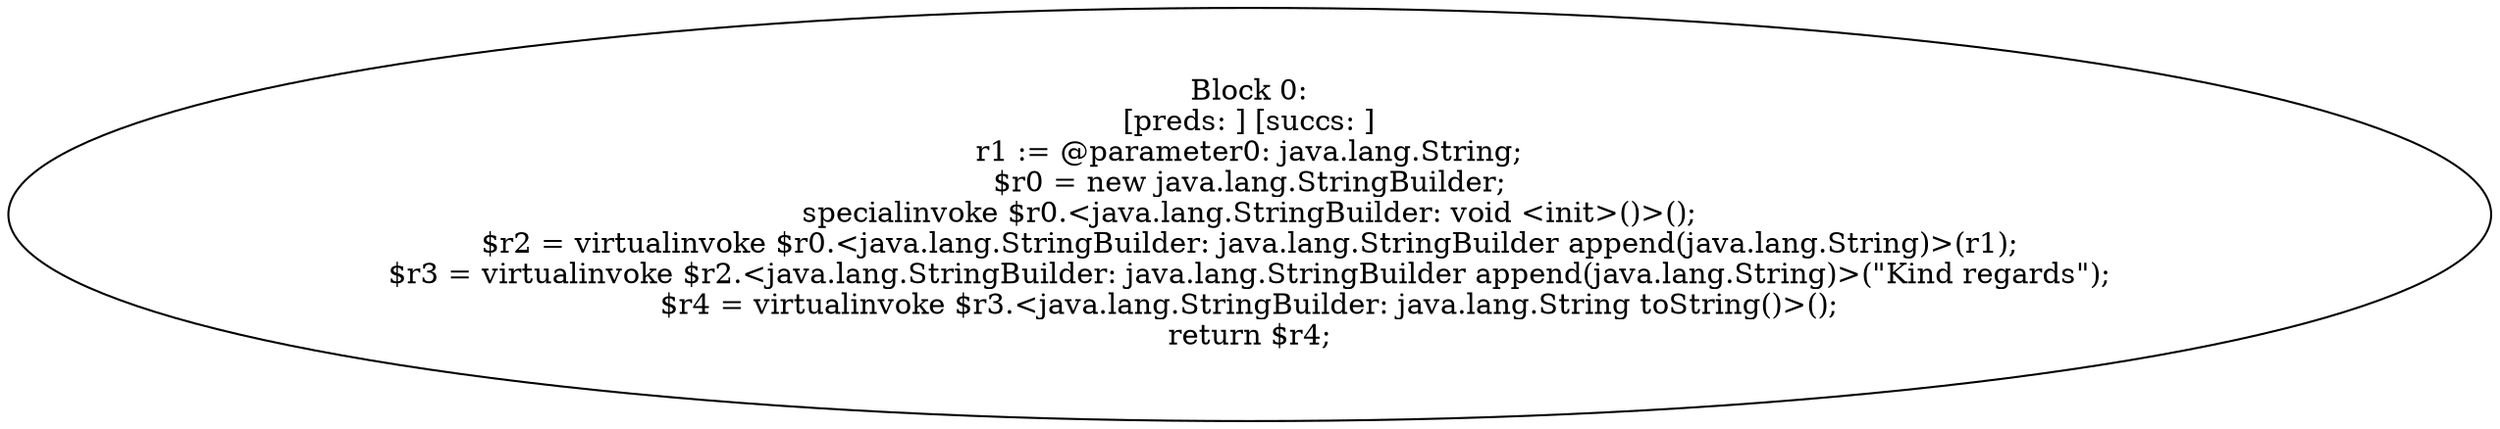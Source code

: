 digraph "unitGraph" {
    "Block 0:
[preds: ] [succs: ]
r1 := @parameter0: java.lang.String;
$r0 = new java.lang.StringBuilder;
specialinvoke $r0.<java.lang.StringBuilder: void <init>()>();
$r2 = virtualinvoke $r0.<java.lang.StringBuilder: java.lang.StringBuilder append(java.lang.String)>(r1);
$r3 = virtualinvoke $r2.<java.lang.StringBuilder: java.lang.StringBuilder append(java.lang.String)>(\"Kind regards\");
$r4 = virtualinvoke $r3.<java.lang.StringBuilder: java.lang.String toString()>();
return $r4;
"
}
